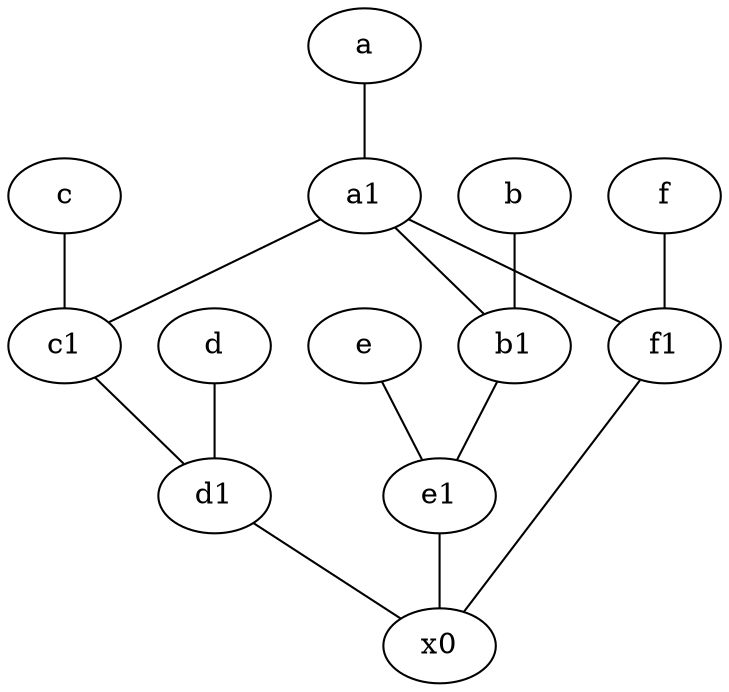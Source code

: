 graph {
	node [labelfontsize=50]
	f [labelfontsize=50 pos="3,9!"]
	a1 [labelfontsize=50 pos="8,3!"]
	d1 [labelfontsize=50 pos="3,5!"]
	b1 [labelfontsize=50 pos="9,4!"]
	c [labelfontsize=50 pos="4.5,2!"]
	d [labelfontsize=50 pos="2,5!"]
	a [labelfontsize=50 pos="8,2!"]
	e [labelfontsize=50 pos="7,9!"]
	e1 [labelfontsize=50 pos="7,7!"]
	f1 [labelfontsize=50 pos="3,8!"]
	x0 [labelfontsize=50]
	c1 [labelfontsize=50 pos="4.5,3!"]
	b [labelfontsize=50 pos="10,4!"]
	c1 -- d1
	e -- e1
	a1 -- c1
	d1 -- x0
	c -- c1
	e1 -- x0
	f1 -- x0
	b -- b1
	d -- d1
	a1 -- f1
	f -- f1
	a -- a1
	a1 -- b1
	b1 -- e1
}
